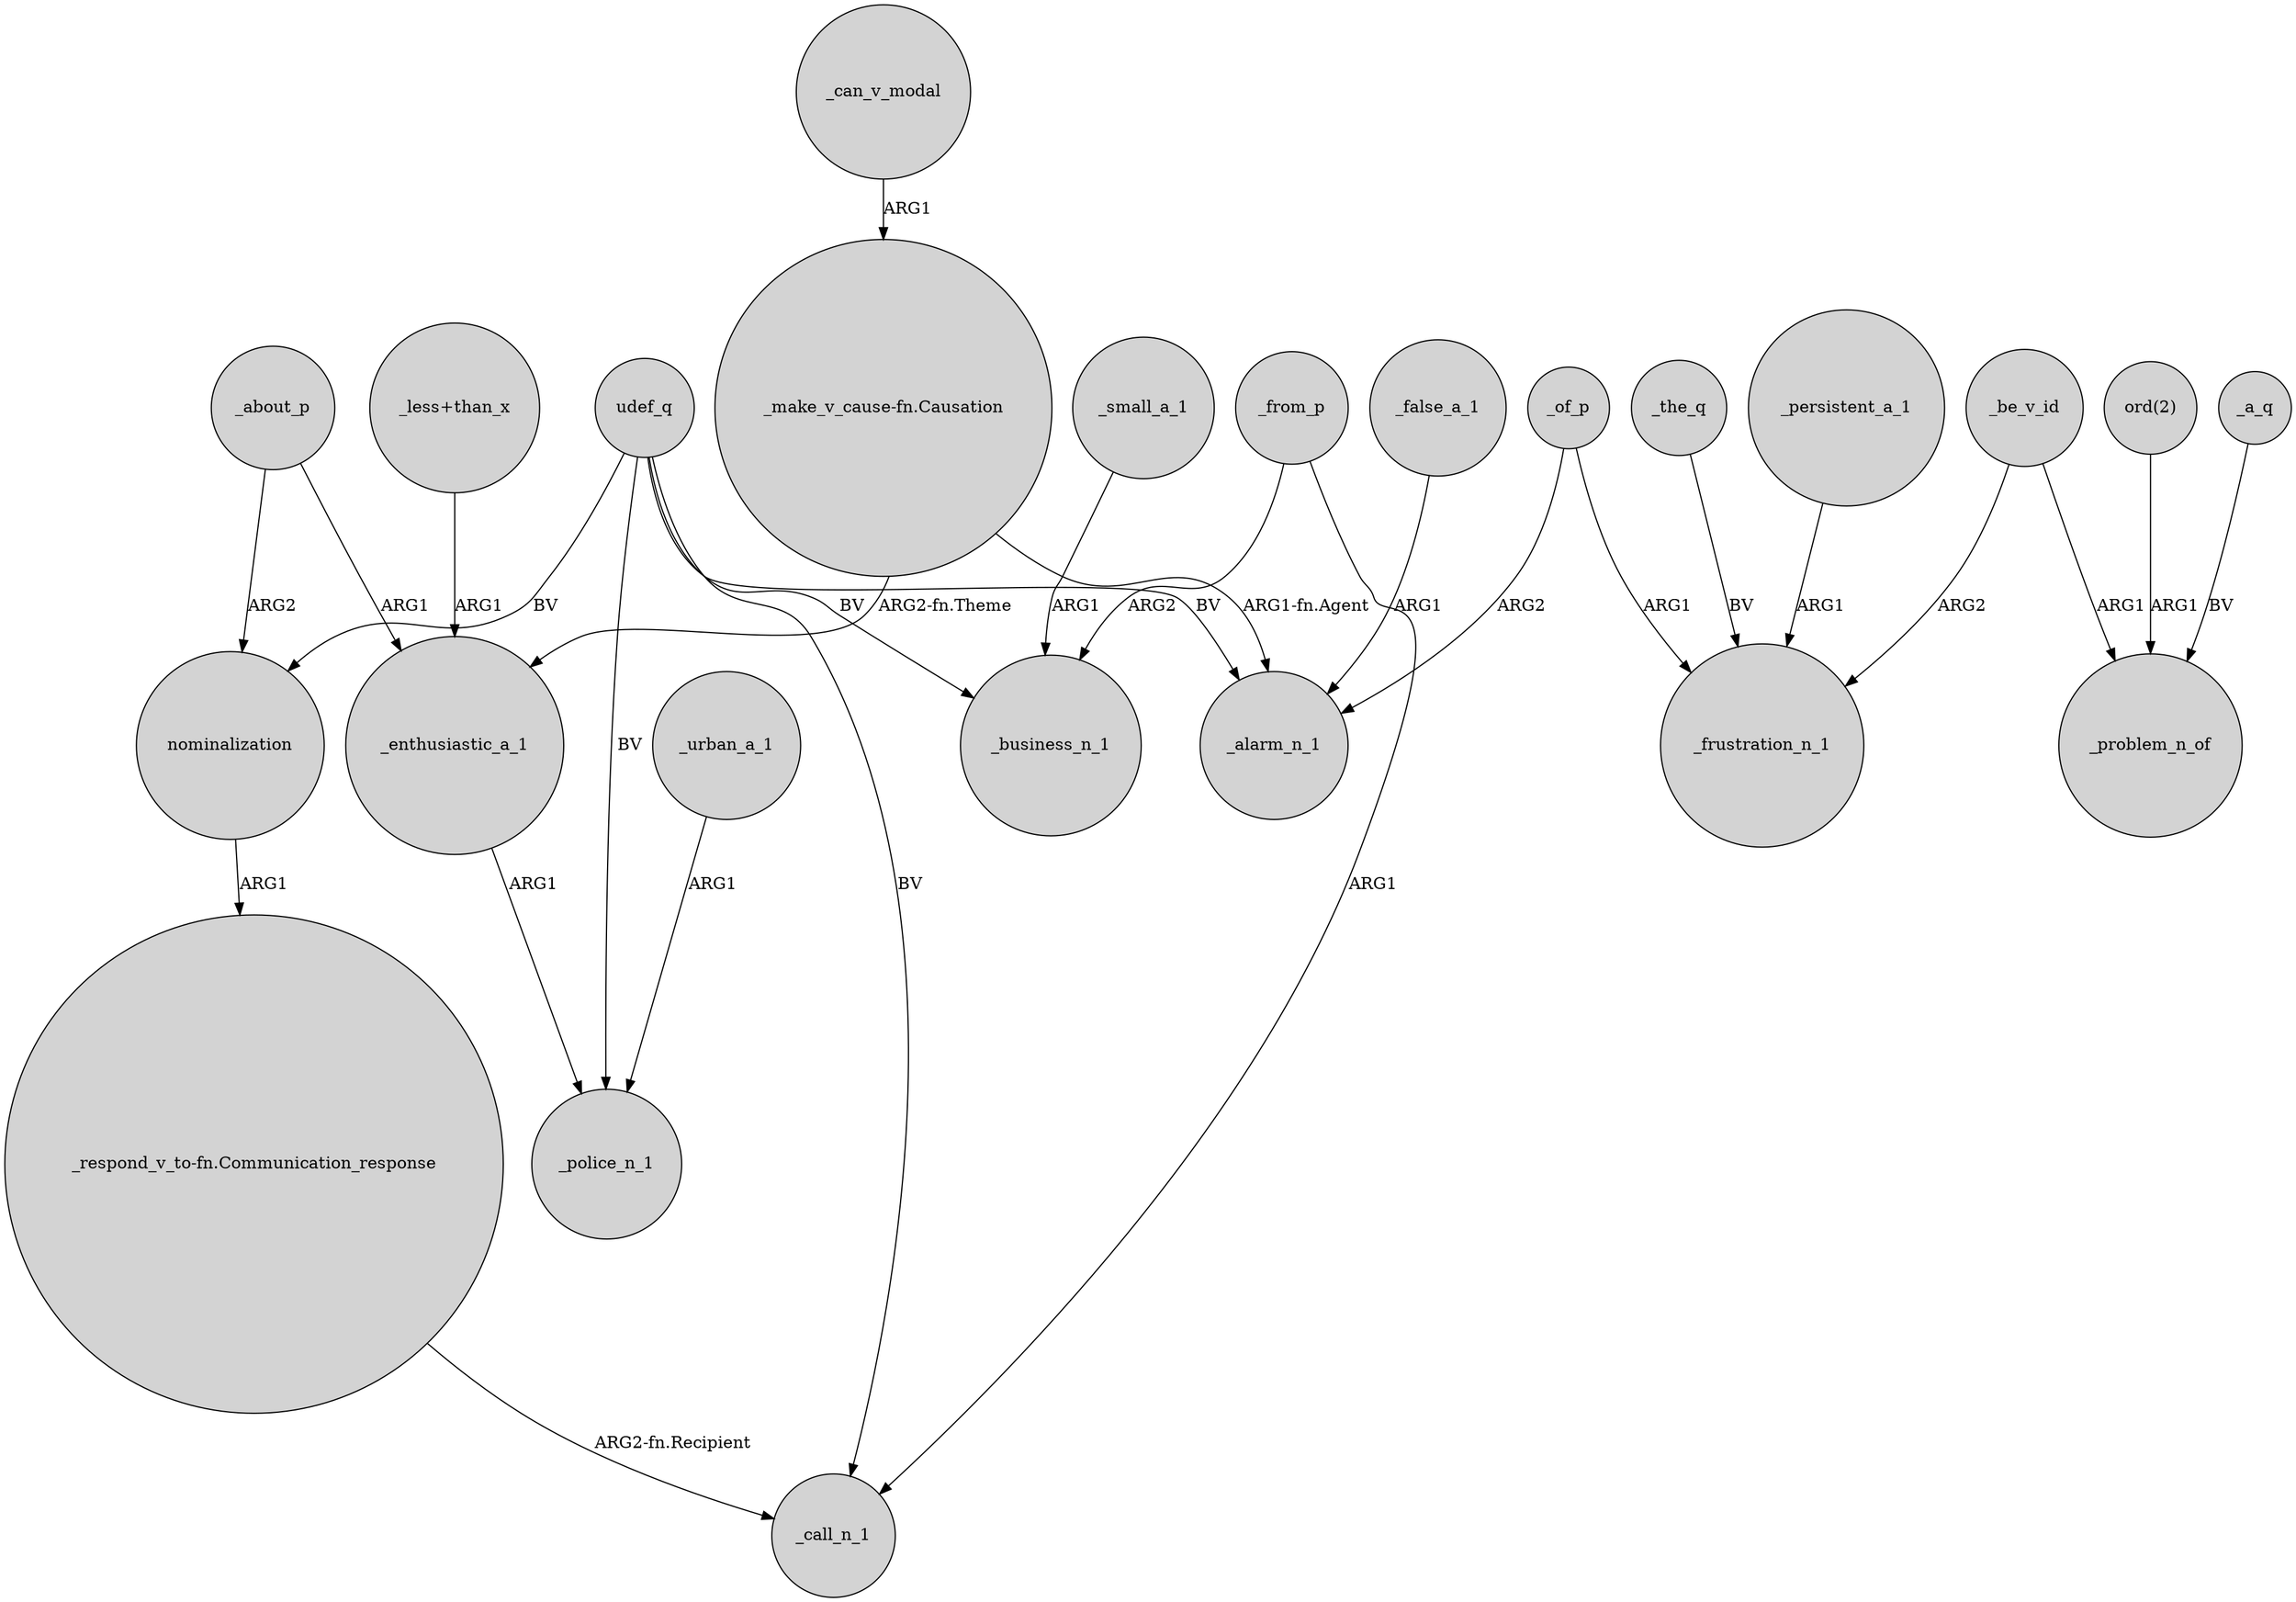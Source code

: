 digraph {
	node [shape=circle style=filled]
	_urban_a_1 -> _police_n_1 [label=ARG1]
	_the_q -> _frustration_n_1 [label=BV]
	_false_a_1 -> _alarm_n_1 [label=ARG1]
	udef_q -> _call_n_1 [label=BV]
	_about_p -> nominalization [label=ARG2]
	_enthusiastic_a_1 -> _police_n_1 [label=ARG1]
	_from_p -> _call_n_1 [label=ARG1]
	"_make_v_cause-fn.Causation" -> _alarm_n_1 [label="ARG1-fn.Agent"]
	nominalization -> "_respond_v_to-fn.Communication_response" [label=ARG1]
	_can_v_modal -> "_make_v_cause-fn.Causation" [label=ARG1]
	_of_p -> _alarm_n_1 [label=ARG2]
	udef_q -> _alarm_n_1 [label=BV]
	udef_q -> _police_n_1 [label=BV]
	_small_a_1 -> _business_n_1 [label=ARG1]
	"_less+than_x" -> _enthusiastic_a_1 [label=ARG1]
	udef_q -> nominalization [label=BV]
	_from_p -> _business_n_1 [label=ARG2]
	"_respond_v_to-fn.Communication_response" -> _call_n_1 [label="ARG2-fn.Recipient"]
	udef_q -> _business_n_1 [label=BV]
	_about_p -> _enthusiastic_a_1 [label=ARG1]
	_be_v_id -> _problem_n_of [label=ARG1]
	_be_v_id -> _frustration_n_1 [label=ARG2]
	"ord(2)" -> _problem_n_of [label=ARG1]
	_of_p -> _frustration_n_1 [label=ARG1]
	"_make_v_cause-fn.Causation" -> _enthusiastic_a_1 [label="ARG2-fn.Theme"]
	_persistent_a_1 -> _frustration_n_1 [label=ARG1]
	_a_q -> _problem_n_of [label=BV]
}
